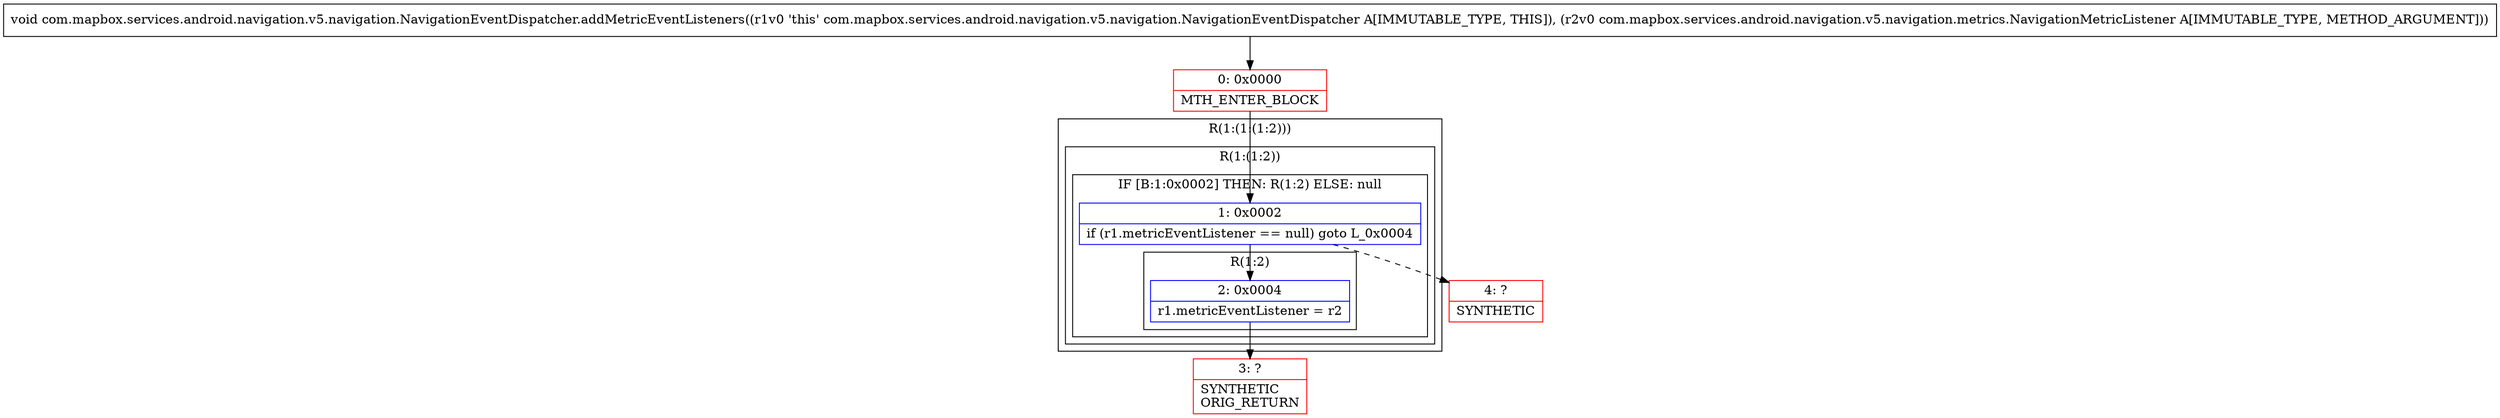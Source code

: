 digraph "CFG forcom.mapbox.services.android.navigation.v5.navigation.NavigationEventDispatcher.addMetricEventListeners(Lcom\/mapbox\/services\/android\/navigation\/v5\/navigation\/metrics\/NavigationMetricListener;)V" {
subgraph cluster_Region_1290287463 {
label = "R(1:(1:(1:2)))";
node [shape=record,color=blue];
subgraph cluster_Region_1355594200 {
label = "R(1:(1:2))";
node [shape=record,color=blue];
subgraph cluster_IfRegion_1203308698 {
label = "IF [B:1:0x0002] THEN: R(1:2) ELSE: null";
node [shape=record,color=blue];
Node_1 [shape=record,label="{1\:\ 0x0002|if (r1.metricEventListener == null) goto L_0x0004\l}"];
subgraph cluster_Region_1271147600 {
label = "R(1:2)";
node [shape=record,color=blue];
Node_2 [shape=record,label="{2\:\ 0x0004|r1.metricEventListener = r2\l}"];
}
}
}
}
Node_0 [shape=record,color=red,label="{0\:\ 0x0000|MTH_ENTER_BLOCK\l}"];
Node_3 [shape=record,color=red,label="{3\:\ ?|SYNTHETIC\lORIG_RETURN\l}"];
Node_4 [shape=record,color=red,label="{4\:\ ?|SYNTHETIC\l}"];
MethodNode[shape=record,label="{void com.mapbox.services.android.navigation.v5.navigation.NavigationEventDispatcher.addMetricEventListeners((r1v0 'this' com.mapbox.services.android.navigation.v5.navigation.NavigationEventDispatcher A[IMMUTABLE_TYPE, THIS]), (r2v0 com.mapbox.services.android.navigation.v5.navigation.metrics.NavigationMetricListener A[IMMUTABLE_TYPE, METHOD_ARGUMENT])) }"];
MethodNode -> Node_0;
Node_1 -> Node_2;
Node_1 -> Node_4[style=dashed];
Node_2 -> Node_3;
Node_0 -> Node_1;
}

